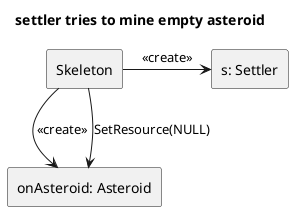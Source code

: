 @startuml

skinparam SequenceLifeLineBackgroundColor LightYellow

title "settler tries to mine empty asteroid"

rectangle "s: Settler" as settler
rectangle "onAsteroid: Asteroid" as onAsteroid
rectangle "Skeleton" as skeleton

skeleton->settler : <<create>>
skeleton->onAsteroid: <<create>>

skeleton-down->onAsteroid: SetResource(NULL)

@endulm